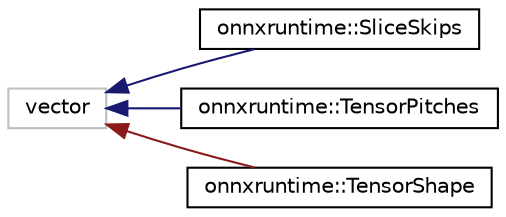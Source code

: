 digraph "Graphical Class Hierarchy"
{
  edge [fontname="Helvetica",fontsize="10",labelfontname="Helvetica",labelfontsize="10"];
  node [fontname="Helvetica",fontsize="10",shape=record];
  rankdir="LR";
  Node2 [label="vector",height=0.2,width=0.4,color="grey75", fillcolor="white", style="filled"];
  Node2 -> Node0 [dir="back",color="midnightblue",fontsize="10",style="solid",fontname="Helvetica"];
  Node0 [label="onnxruntime::SliceSkips",height=0.2,width=0.4,color="black", fillcolor="white", style="filled",URL="$structonnxruntime_1_1SliceSkips.html"];
  Node2 -> Node4 [dir="back",color="midnightblue",fontsize="10",style="solid",fontname="Helvetica"];
  Node4 [label="onnxruntime::TensorPitches",height=0.2,width=0.4,color="black", fillcolor="white", style="filled",URL="$structonnxruntime_1_1TensorPitches.html"];
  Node2 -> Node5 [dir="back",color="firebrick4",fontsize="10",style="solid",fontname="Helvetica"];
  Node5 [label="onnxruntime::TensorShape",height=0.2,width=0.4,color="black", fillcolor="white", style="filled",URL="$classonnxruntime_1_1TensorShape.html"];
}
